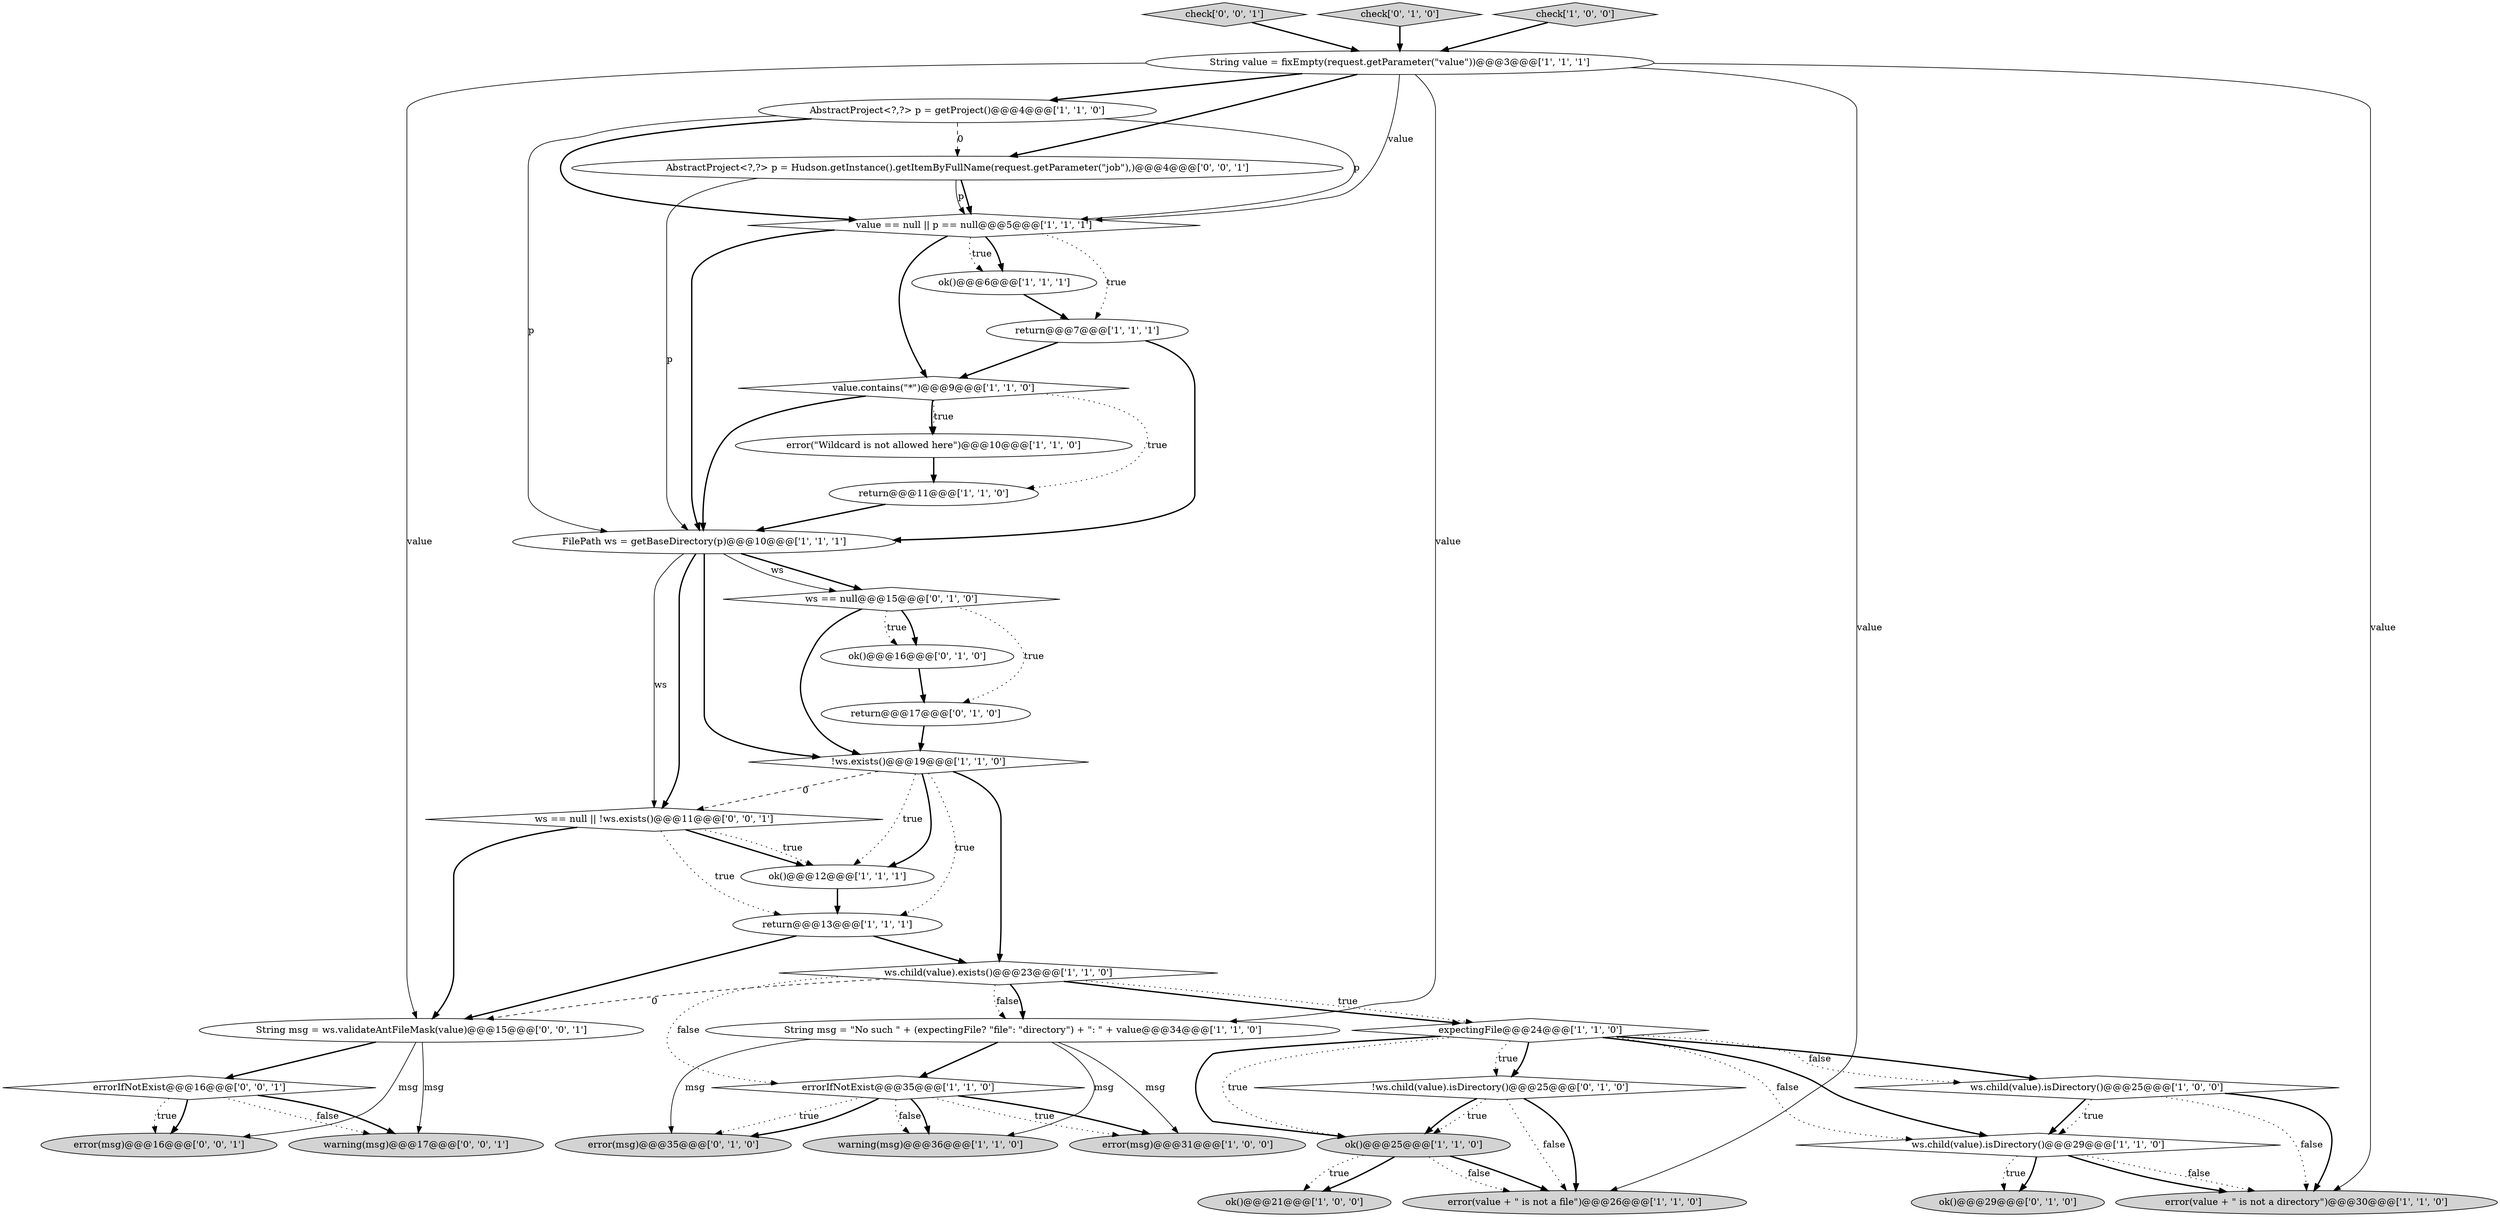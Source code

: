 digraph {
10 [style = filled, label = "value.contains(\"*\")@@@9@@@['1', '1', '0']", fillcolor = white, shape = diamond image = "AAA0AAABBB1BBB"];
6 [style = filled, label = "ok()@@@6@@@['1', '1', '1']", fillcolor = white, shape = ellipse image = "AAA0AAABBB1BBB"];
16 [style = filled, label = "String value = fixEmpty(request.getParameter(\"value\"))@@@3@@@['1', '1', '1']", fillcolor = white, shape = ellipse image = "AAA0AAABBB1BBB"];
34 [style = filled, label = "check['0', '0', '1']", fillcolor = lightgray, shape = diamond image = "AAA0AAABBB3BBB"];
19 [style = filled, label = "error(value + \" is not a directory\")@@@30@@@['1', '1', '0']", fillcolor = lightgray, shape = ellipse image = "AAA0AAABBB1BBB"];
5 [style = filled, label = "error(value + \" is not a file\")@@@26@@@['1', '1', '0']", fillcolor = lightgray, shape = ellipse image = "AAA0AAABBB1BBB"];
36 [style = filled, label = "errorIfNotExist@@@16@@@['0', '0', '1']", fillcolor = white, shape = diamond image = "AAA0AAABBB3BBB"];
27 [style = filled, label = "!ws.child(value).isDirectory()@@@25@@@['0', '1', '0']", fillcolor = white, shape = diamond image = "AAA0AAABBB2BBB"];
33 [style = filled, label = "AbstractProject<?,?> p = Hudson.getInstance().getItemByFullName(request.getParameter(\"job\"),)@@@4@@@['0', '0', '1']", fillcolor = white, shape = ellipse image = "AAA0AAABBB3BBB"];
25 [style = filled, label = "ok()@@@29@@@['0', '1', '0']", fillcolor = lightgray, shape = ellipse image = "AAA0AAABBB2BBB"];
37 [style = filled, label = "ws == null || !ws.exists()@@@11@@@['0', '0', '1']", fillcolor = white, shape = diamond image = "AAA0AAABBB3BBB"];
11 [style = filled, label = "String msg = \"No such \" + (expectingFile? \"file\": \"directory\") + \": \" + value@@@34@@@['1', '1', '0']", fillcolor = white, shape = ellipse image = "AAA0AAABBB1BBB"];
4 [style = filled, label = "!ws.exists()@@@19@@@['1', '1', '0']", fillcolor = white, shape = diamond image = "AAA0AAABBB1BBB"];
9 [style = filled, label = "FilePath ws = getBaseDirectory(p)@@@10@@@['1', '1', '1']", fillcolor = white, shape = ellipse image = "AAA0AAABBB1BBB"];
8 [style = filled, label = "return@@@7@@@['1', '1', '1']", fillcolor = white, shape = ellipse image = "AAA0AAABBB1BBB"];
15 [style = filled, label = "AbstractProject<?,?> p = getProject()@@@4@@@['1', '1', '0']", fillcolor = white, shape = ellipse image = "AAA0AAABBB1BBB"];
24 [style = filled, label = "ws.child(value).isDirectory()@@@29@@@['1', '1', '0']", fillcolor = white, shape = diamond image = "AAA0AAABBB1BBB"];
0 [style = filled, label = "return@@@13@@@['1', '1', '1']", fillcolor = white, shape = ellipse image = "AAA0AAABBB1BBB"];
7 [style = filled, label = "ok()@@@21@@@['1', '0', '0']", fillcolor = lightgray, shape = ellipse image = "AAA0AAABBB1BBB"];
23 [style = filled, label = "errorIfNotExist@@@35@@@['1', '1', '0']", fillcolor = white, shape = diamond image = "AAA0AAABBB1BBB"];
14 [style = filled, label = "ws.child(value).isDirectory()@@@25@@@['1', '0', '0']", fillcolor = white, shape = diamond image = "AAA0AAABBB1BBB"];
38 [style = filled, label = "warning(msg)@@@17@@@['0', '0', '1']", fillcolor = lightgray, shape = ellipse image = "AAA0AAABBB3BBB"];
29 [style = filled, label = "return@@@17@@@['0', '1', '0']", fillcolor = white, shape = ellipse image = "AAA1AAABBB2BBB"];
32 [style = filled, label = "error(msg)@@@16@@@['0', '0', '1']", fillcolor = lightgray, shape = ellipse image = "AAA0AAABBB3BBB"];
20 [style = filled, label = "expectingFile@@@24@@@['1', '1', '0']", fillcolor = white, shape = diamond image = "AAA0AAABBB1BBB"];
3 [style = filled, label = "warning(msg)@@@36@@@['1', '1', '0']", fillcolor = lightgray, shape = ellipse image = "AAA0AAABBB1BBB"];
17 [style = filled, label = "ok()@@@25@@@['1', '1', '0']", fillcolor = lightgray, shape = ellipse image = "AAA0AAABBB1BBB"];
22 [style = filled, label = "ok()@@@12@@@['1', '1', '1']", fillcolor = white, shape = ellipse image = "AAA0AAABBB1BBB"];
1 [style = filled, label = "error(\"Wildcard is not allowed here\")@@@10@@@['1', '1', '0']", fillcolor = white, shape = ellipse image = "AAA0AAABBB1BBB"];
28 [style = filled, label = "ok()@@@16@@@['0', '1', '0']", fillcolor = white, shape = ellipse image = "AAA1AAABBB2BBB"];
35 [style = filled, label = "String msg = ws.validateAntFileMask(value)@@@15@@@['0', '0', '1']", fillcolor = white, shape = ellipse image = "AAA0AAABBB3BBB"];
2 [style = filled, label = "return@@@11@@@['1', '1', '0']", fillcolor = white, shape = ellipse image = "AAA0AAABBB1BBB"];
31 [style = filled, label = "check['0', '1', '0']", fillcolor = lightgray, shape = diamond image = "AAA0AAABBB2BBB"];
21 [style = filled, label = "error(msg)@@@31@@@['1', '0', '0']", fillcolor = lightgray, shape = ellipse image = "AAA0AAABBB1BBB"];
18 [style = filled, label = "check['1', '0', '0']", fillcolor = lightgray, shape = diamond image = "AAA0AAABBB1BBB"];
26 [style = filled, label = "error(msg)@@@35@@@['0', '1', '0']", fillcolor = lightgray, shape = ellipse image = "AAA0AAABBB2BBB"];
12 [style = filled, label = "ws.child(value).exists()@@@23@@@['1', '1', '0']", fillcolor = white, shape = diamond image = "AAA0AAABBB1BBB"];
30 [style = filled, label = "ws == null@@@15@@@['0', '1', '0']", fillcolor = white, shape = diamond image = "AAA1AAABBB2BBB"];
13 [style = filled, label = "value == null || p == null@@@5@@@['1', '1', '1']", fillcolor = white, shape = diamond image = "AAA0AAABBB1BBB"];
20->27 [style = bold, label=""];
11->26 [style = solid, label="msg"];
20->27 [style = dotted, label="true"];
37->35 [style = bold, label=""];
13->6 [style = bold, label=""];
4->22 [style = bold, label=""];
14->24 [style = bold, label=""];
14->19 [style = bold, label=""];
33->13 [style = solid, label="p"];
4->0 [style = dotted, label="true"];
9->30 [style = bold, label=""];
6->8 [style = bold, label=""];
23->3 [style = dotted, label="false"];
15->13 [style = solid, label="p"];
23->21 [style = dotted, label="true"];
11->23 [style = bold, label=""];
35->32 [style = solid, label="msg"];
15->13 [style = bold, label=""];
30->4 [style = bold, label=""];
20->17 [style = bold, label=""];
36->38 [style = dotted, label="false"];
13->9 [style = bold, label=""];
36->38 [style = bold, label=""];
17->5 [style = dotted, label="false"];
13->10 [style = bold, label=""];
1->2 [style = bold, label=""];
28->29 [style = bold, label=""];
24->19 [style = dotted, label="false"];
16->5 [style = solid, label="value"];
20->24 [style = dotted, label="false"];
30->29 [style = dotted, label="true"];
23->26 [style = dotted, label="true"];
9->37 [style = solid, label="ws"];
23->26 [style = bold, label=""];
23->21 [style = bold, label=""];
27->5 [style = dotted, label="false"];
9->30 [style = solid, label="ws"];
0->12 [style = bold, label=""];
27->17 [style = bold, label=""];
16->19 [style = solid, label="value"];
35->36 [style = bold, label=""];
12->20 [style = bold, label=""];
4->12 [style = bold, label=""];
12->35 [style = dashed, label="0"];
30->28 [style = bold, label=""];
24->25 [style = bold, label=""];
24->25 [style = dotted, label="true"];
31->16 [style = bold, label=""];
8->10 [style = bold, label=""];
9->37 [style = bold, label=""];
13->6 [style = dotted, label="true"];
30->28 [style = dotted, label="true"];
10->1 [style = dotted, label="true"];
9->4 [style = bold, label=""];
16->35 [style = solid, label="value"];
20->14 [style = dotted, label="false"];
22->0 [style = bold, label=""];
15->9 [style = solid, label="p"];
20->17 [style = dotted, label="true"];
12->11 [style = dotted, label="false"];
10->1 [style = bold, label=""];
2->9 [style = bold, label=""];
18->16 [style = bold, label=""];
14->24 [style = dotted, label="true"];
20->24 [style = bold, label=""];
36->32 [style = bold, label=""];
37->22 [style = bold, label=""];
24->19 [style = bold, label=""];
17->7 [style = bold, label=""];
4->22 [style = dotted, label="true"];
15->33 [style = dashed, label="0"];
23->3 [style = bold, label=""];
11->21 [style = solid, label="msg"];
10->2 [style = dotted, label="true"];
8->9 [style = bold, label=""];
0->35 [style = bold, label=""];
17->7 [style = dotted, label="true"];
10->9 [style = bold, label=""];
27->17 [style = dotted, label="true"];
36->32 [style = dotted, label="true"];
37->0 [style = dotted, label="true"];
16->15 [style = bold, label=""];
29->4 [style = bold, label=""];
16->33 [style = bold, label=""];
13->8 [style = dotted, label="true"];
12->20 [style = dotted, label="true"];
33->13 [style = bold, label=""];
14->19 [style = dotted, label="false"];
11->3 [style = solid, label="msg"];
37->22 [style = dotted, label="true"];
34->16 [style = bold, label=""];
27->5 [style = bold, label=""];
4->37 [style = dashed, label="0"];
16->11 [style = solid, label="value"];
16->13 [style = solid, label="value"];
12->11 [style = bold, label=""];
20->14 [style = bold, label=""];
33->9 [style = solid, label="p"];
12->23 [style = dotted, label="false"];
35->38 [style = solid, label="msg"];
17->5 [style = bold, label=""];
}
